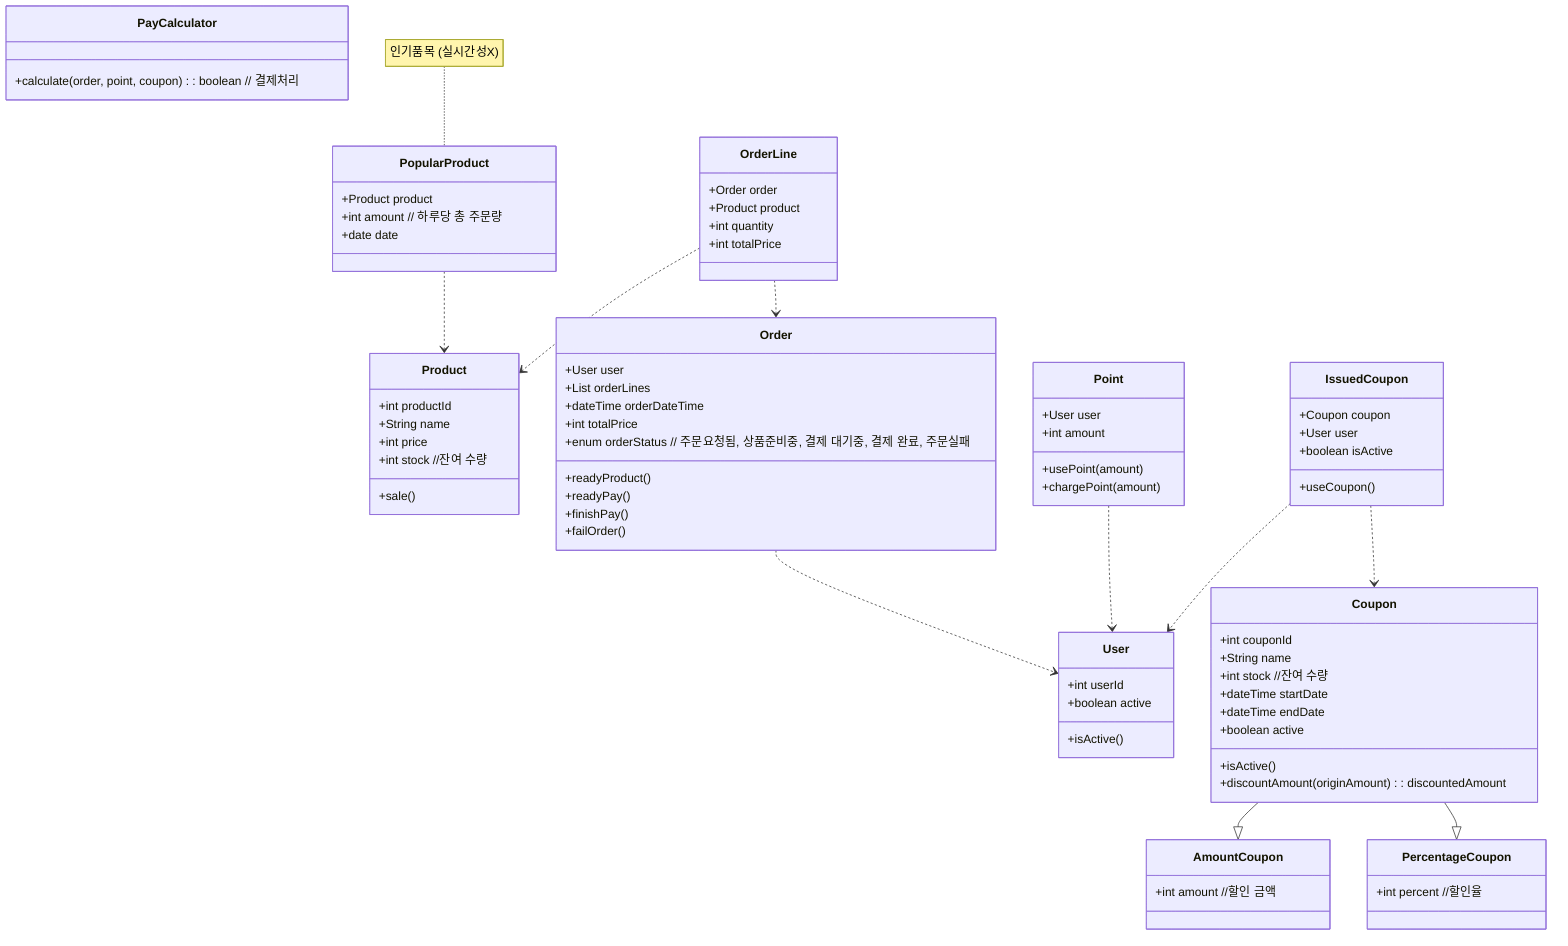 classDiagram

    class Product{
        +int productId
        +String name
        +int price
        +int stock //잔여 수량
        +sale()
    }


    note for PopularProduct "인기품목 (실시간성X)"
    class PopularProduct{
        +Product product
        +int amount // 하루당 총 주문량
        +date date
    }
    PopularProduct..>Product


    class User{
        +int userId
        +boolean active
        +isActive()
    }


    class Order{
        +User user
        +List orderLines
        +dateTime orderDateTime
        +int totalPrice
        +enum orderStatus // 주문요청됨, 상품준비중, 결제 대기중, 결제 완료, 주문실패
        +readyProduct()
        +readyPay()
        +finishPay()
        +failOrder()
    }
    Order..>User


    class OrderLine{
        +Order order
        +Product product
        +int quantity
        +int totalPrice
    }
    OrderLine ..> Product
    OrderLine ..> Order


    class Point{
        +User user
        +int amount
        +usePoint(amount)
        +chargePoint(amount)
    }
    Point..>User



    class Coupon{
        +int couponId
        +String name
        +int stock //잔여 수량
        +dateTime startDate
        +dateTime endDate
        +boolean active
        +isActive()
        +discountAmount(originAmount) : discountedAmount
    }

    class AmountCoupon{
        +int amount //할인 금액
    }
    Coupon--|>AmountCoupon

    class PercentageCoupon{
        +int percent //할인율
    }
    Coupon--|>PercentageCoupon

    class IssuedCoupon{
        +Coupon coupon
        +User user
        +boolean isActive
        +useCoupon()
    }
    IssuedCoupon..> User
    IssuedCoupon..> Coupon


    class PayCalculator{
        +calculate(order, point, coupon): boolean // 결제처리
    }
